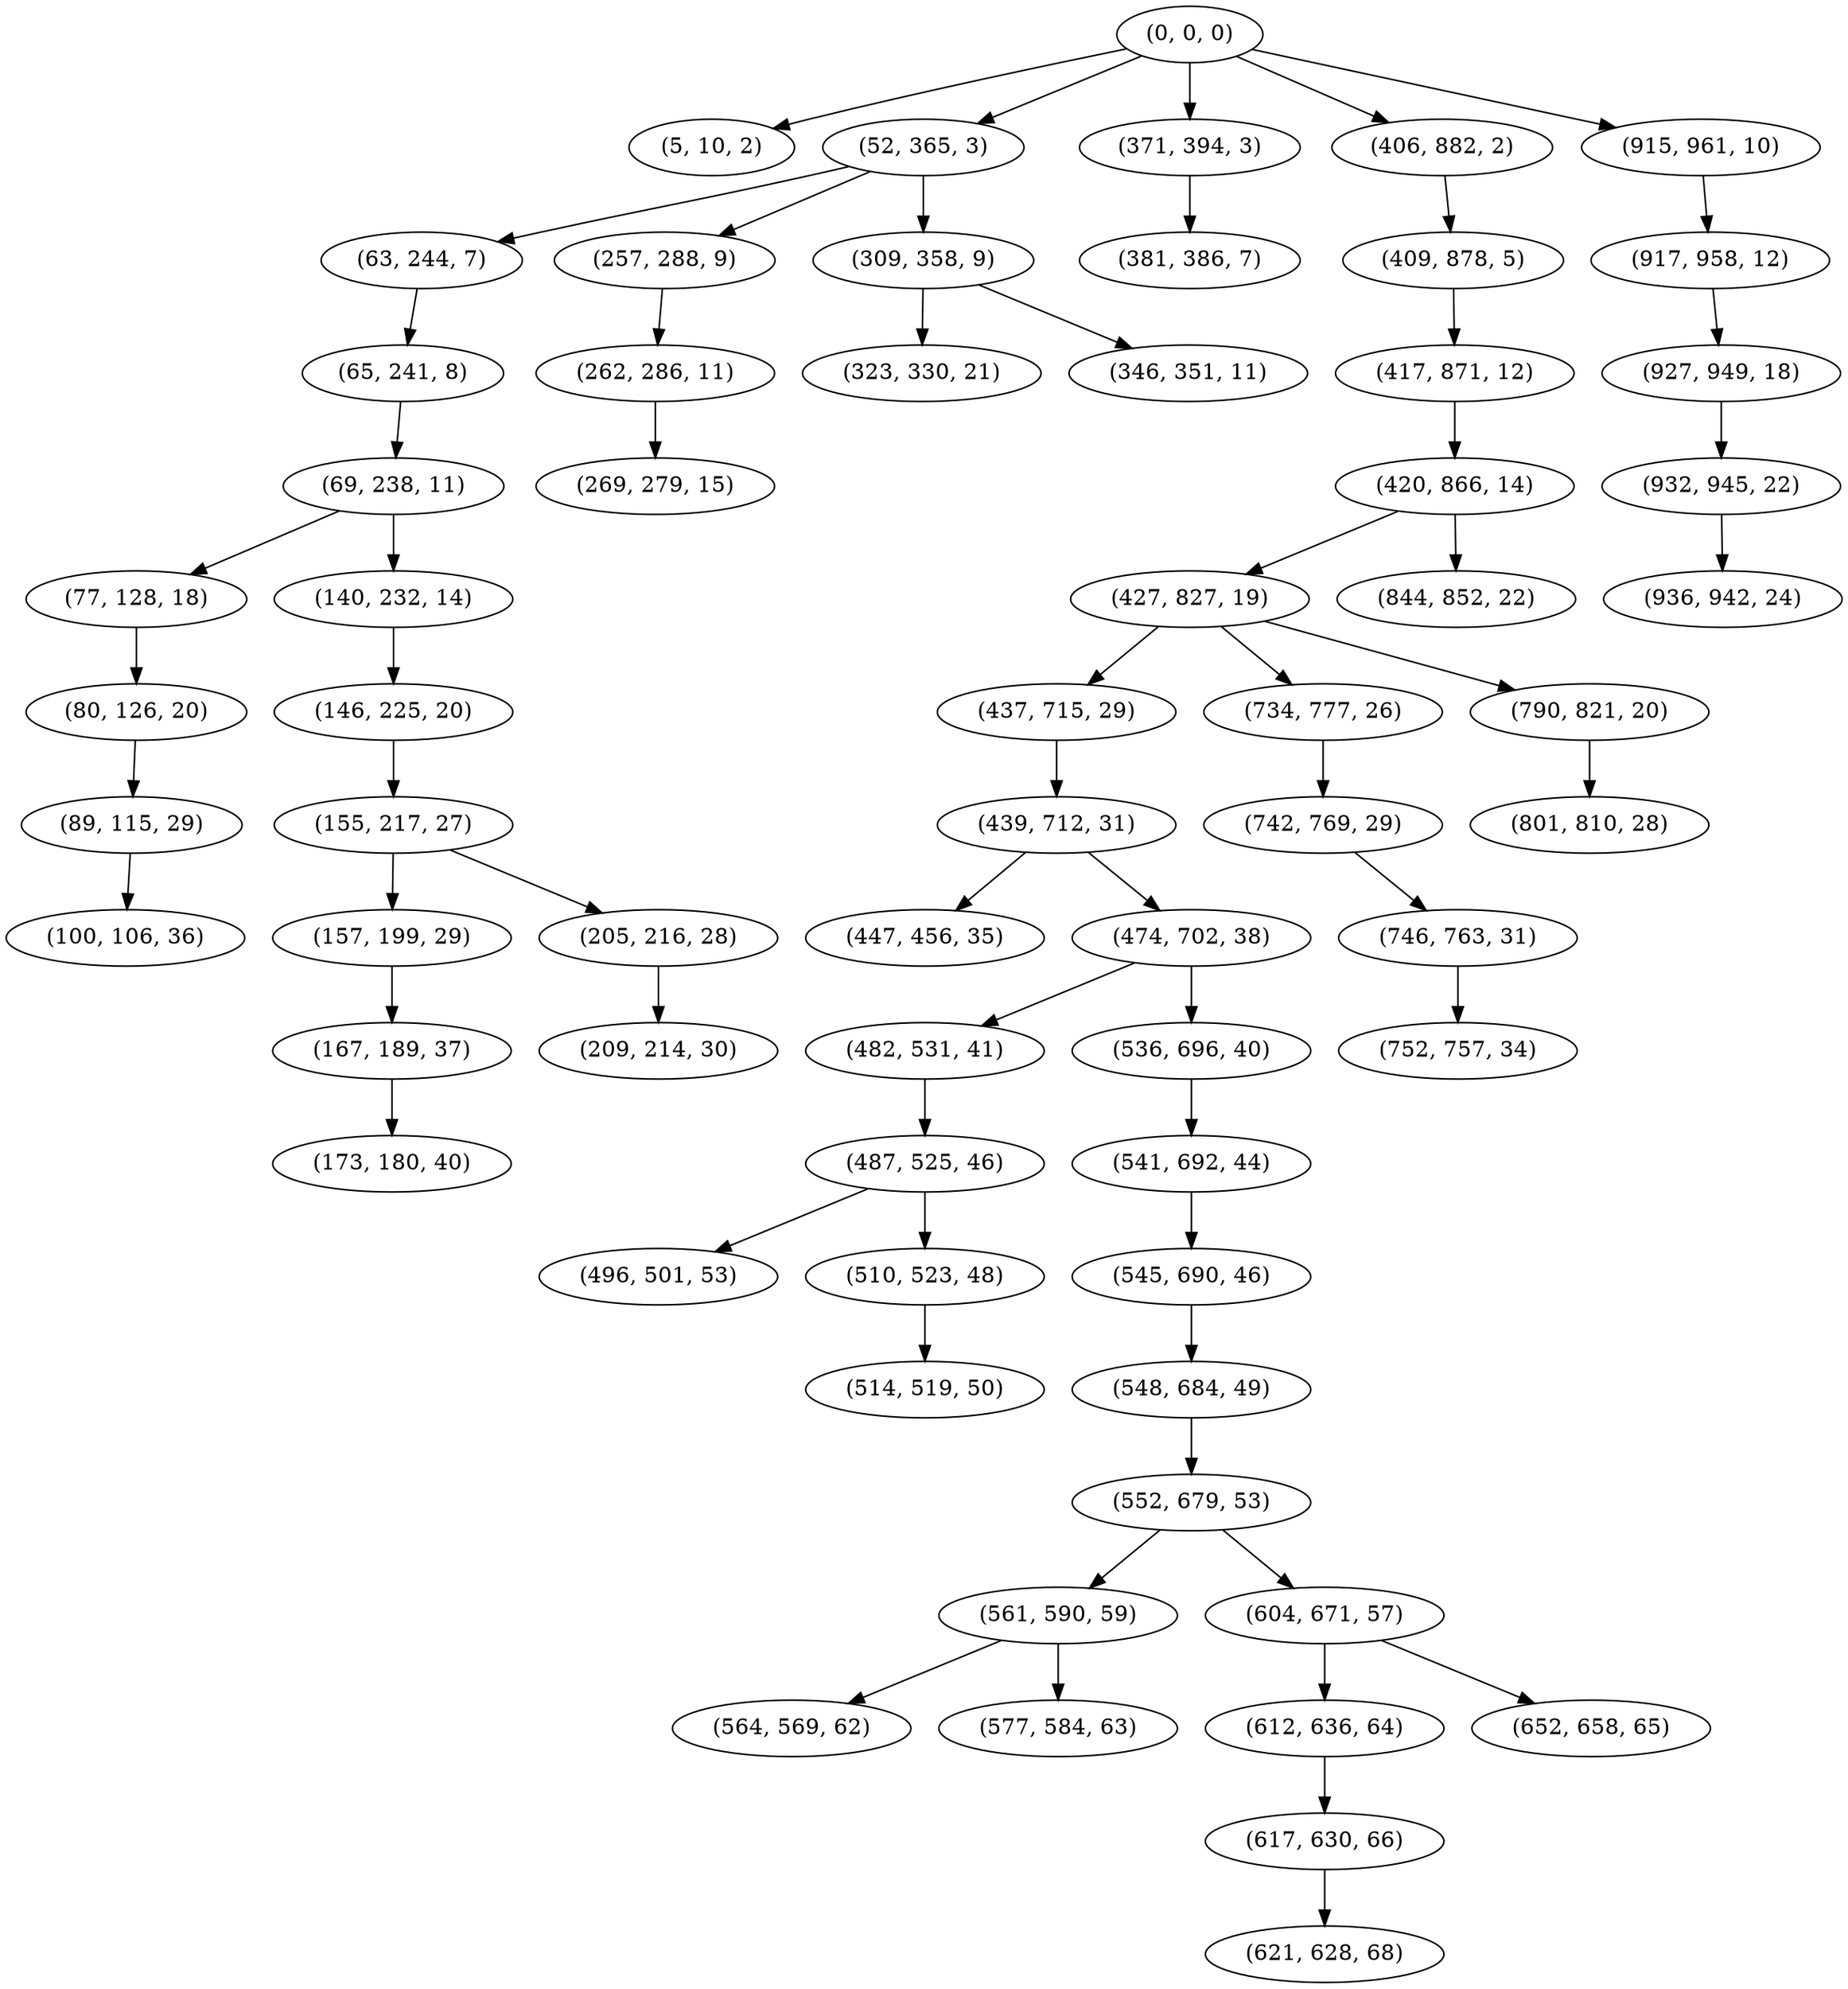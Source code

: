 digraph tree {
    "(0, 0, 0)";
    "(5, 10, 2)";
    "(52, 365, 3)";
    "(63, 244, 7)";
    "(65, 241, 8)";
    "(69, 238, 11)";
    "(77, 128, 18)";
    "(80, 126, 20)";
    "(89, 115, 29)";
    "(100, 106, 36)";
    "(140, 232, 14)";
    "(146, 225, 20)";
    "(155, 217, 27)";
    "(157, 199, 29)";
    "(167, 189, 37)";
    "(173, 180, 40)";
    "(205, 216, 28)";
    "(209, 214, 30)";
    "(257, 288, 9)";
    "(262, 286, 11)";
    "(269, 279, 15)";
    "(309, 358, 9)";
    "(323, 330, 21)";
    "(346, 351, 11)";
    "(371, 394, 3)";
    "(381, 386, 7)";
    "(406, 882, 2)";
    "(409, 878, 5)";
    "(417, 871, 12)";
    "(420, 866, 14)";
    "(427, 827, 19)";
    "(437, 715, 29)";
    "(439, 712, 31)";
    "(447, 456, 35)";
    "(474, 702, 38)";
    "(482, 531, 41)";
    "(487, 525, 46)";
    "(496, 501, 53)";
    "(510, 523, 48)";
    "(514, 519, 50)";
    "(536, 696, 40)";
    "(541, 692, 44)";
    "(545, 690, 46)";
    "(548, 684, 49)";
    "(552, 679, 53)";
    "(561, 590, 59)";
    "(564, 569, 62)";
    "(577, 584, 63)";
    "(604, 671, 57)";
    "(612, 636, 64)";
    "(617, 630, 66)";
    "(621, 628, 68)";
    "(652, 658, 65)";
    "(734, 777, 26)";
    "(742, 769, 29)";
    "(746, 763, 31)";
    "(752, 757, 34)";
    "(790, 821, 20)";
    "(801, 810, 28)";
    "(844, 852, 22)";
    "(915, 961, 10)";
    "(917, 958, 12)";
    "(927, 949, 18)";
    "(932, 945, 22)";
    "(936, 942, 24)";
    "(0, 0, 0)" -> "(5, 10, 2)";
    "(0, 0, 0)" -> "(52, 365, 3)";
    "(0, 0, 0)" -> "(371, 394, 3)";
    "(0, 0, 0)" -> "(406, 882, 2)";
    "(0, 0, 0)" -> "(915, 961, 10)";
    "(52, 365, 3)" -> "(63, 244, 7)";
    "(52, 365, 3)" -> "(257, 288, 9)";
    "(52, 365, 3)" -> "(309, 358, 9)";
    "(63, 244, 7)" -> "(65, 241, 8)";
    "(65, 241, 8)" -> "(69, 238, 11)";
    "(69, 238, 11)" -> "(77, 128, 18)";
    "(69, 238, 11)" -> "(140, 232, 14)";
    "(77, 128, 18)" -> "(80, 126, 20)";
    "(80, 126, 20)" -> "(89, 115, 29)";
    "(89, 115, 29)" -> "(100, 106, 36)";
    "(140, 232, 14)" -> "(146, 225, 20)";
    "(146, 225, 20)" -> "(155, 217, 27)";
    "(155, 217, 27)" -> "(157, 199, 29)";
    "(155, 217, 27)" -> "(205, 216, 28)";
    "(157, 199, 29)" -> "(167, 189, 37)";
    "(167, 189, 37)" -> "(173, 180, 40)";
    "(205, 216, 28)" -> "(209, 214, 30)";
    "(257, 288, 9)" -> "(262, 286, 11)";
    "(262, 286, 11)" -> "(269, 279, 15)";
    "(309, 358, 9)" -> "(323, 330, 21)";
    "(309, 358, 9)" -> "(346, 351, 11)";
    "(371, 394, 3)" -> "(381, 386, 7)";
    "(406, 882, 2)" -> "(409, 878, 5)";
    "(409, 878, 5)" -> "(417, 871, 12)";
    "(417, 871, 12)" -> "(420, 866, 14)";
    "(420, 866, 14)" -> "(427, 827, 19)";
    "(420, 866, 14)" -> "(844, 852, 22)";
    "(427, 827, 19)" -> "(437, 715, 29)";
    "(427, 827, 19)" -> "(734, 777, 26)";
    "(427, 827, 19)" -> "(790, 821, 20)";
    "(437, 715, 29)" -> "(439, 712, 31)";
    "(439, 712, 31)" -> "(447, 456, 35)";
    "(439, 712, 31)" -> "(474, 702, 38)";
    "(474, 702, 38)" -> "(482, 531, 41)";
    "(474, 702, 38)" -> "(536, 696, 40)";
    "(482, 531, 41)" -> "(487, 525, 46)";
    "(487, 525, 46)" -> "(496, 501, 53)";
    "(487, 525, 46)" -> "(510, 523, 48)";
    "(510, 523, 48)" -> "(514, 519, 50)";
    "(536, 696, 40)" -> "(541, 692, 44)";
    "(541, 692, 44)" -> "(545, 690, 46)";
    "(545, 690, 46)" -> "(548, 684, 49)";
    "(548, 684, 49)" -> "(552, 679, 53)";
    "(552, 679, 53)" -> "(561, 590, 59)";
    "(552, 679, 53)" -> "(604, 671, 57)";
    "(561, 590, 59)" -> "(564, 569, 62)";
    "(561, 590, 59)" -> "(577, 584, 63)";
    "(604, 671, 57)" -> "(612, 636, 64)";
    "(604, 671, 57)" -> "(652, 658, 65)";
    "(612, 636, 64)" -> "(617, 630, 66)";
    "(617, 630, 66)" -> "(621, 628, 68)";
    "(734, 777, 26)" -> "(742, 769, 29)";
    "(742, 769, 29)" -> "(746, 763, 31)";
    "(746, 763, 31)" -> "(752, 757, 34)";
    "(790, 821, 20)" -> "(801, 810, 28)";
    "(915, 961, 10)" -> "(917, 958, 12)";
    "(917, 958, 12)" -> "(927, 949, 18)";
    "(927, 949, 18)" -> "(932, 945, 22)";
    "(932, 945, 22)" -> "(936, 942, 24)";
}
